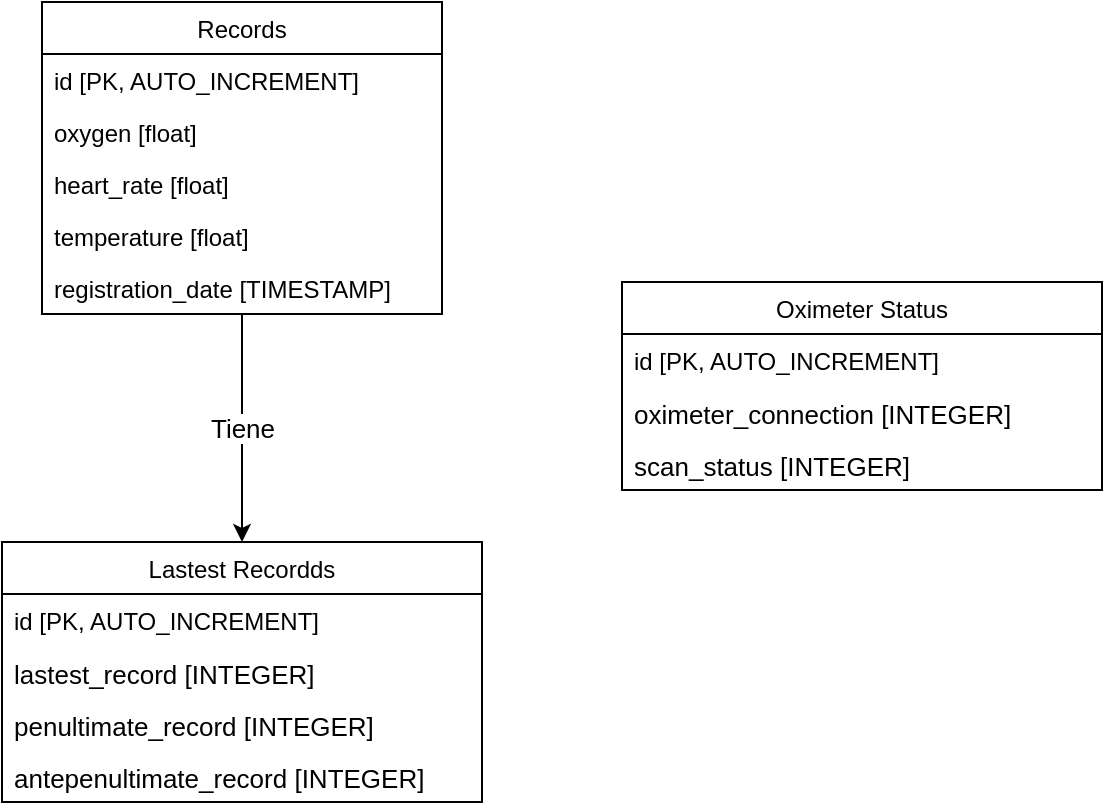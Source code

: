 <mxfile>
    <diagram id="4SFyvHmyIk-UYQoAIWJg" name="Página-1">
        <mxGraphModel dx="1034" dy="876" grid="1" gridSize="10" guides="1" tooltips="1" connect="1" arrows="1" fold="1" page="1" pageScale="1" pageWidth="827" pageHeight="1169" math="0" shadow="0">
            <root>
                <mxCell id="0"/>
                <mxCell id="1" parent="0"/>
                <mxCell id="2" value="Records" style="swimlane;fontStyle=0;childLayout=stackLayout;horizontal=1;startSize=26;fillColor=none;horizontalStack=0;resizeParent=1;resizeParentMax=0;resizeLast=0;collapsible=1;marginBottom=0;" vertex="1" parent="1">
                    <mxGeometry x="60" y="40" width="200" height="156" as="geometry">
                        <mxRectangle x="320" y="240" width="80" height="26" as="alternateBounds"/>
                    </mxGeometry>
                </mxCell>
                <mxCell id="3" value="id [PK, AUTO_INCREMENT]" style="text;strokeColor=none;fillColor=none;align=left;verticalAlign=top;spacingLeft=4;spacingRight=4;overflow=hidden;rotatable=0;points=[[0,0.5],[1,0.5]];portConstraint=eastwest;" vertex="1" parent="2">
                    <mxGeometry y="26" width="200" height="26" as="geometry"/>
                </mxCell>
                <mxCell id="4" value="oxygen [float]" style="text;strokeColor=none;fillColor=none;align=left;verticalAlign=top;spacingLeft=4;spacingRight=4;overflow=hidden;rotatable=0;points=[[0,0.5],[1,0.5]];portConstraint=eastwest;" vertex="1" parent="2">
                    <mxGeometry y="52" width="200" height="26" as="geometry"/>
                </mxCell>
                <mxCell id="5" value="heart_rate [float]" style="text;strokeColor=none;fillColor=none;align=left;verticalAlign=top;spacingLeft=4;spacingRight=4;overflow=hidden;rotatable=0;points=[[0,0.5],[1,0.5]];portConstraint=eastwest;" vertex="1" parent="2">
                    <mxGeometry y="78" width="200" height="26" as="geometry"/>
                </mxCell>
                <mxCell id="6" value="temperature [float]" style="text;strokeColor=none;fillColor=none;align=left;verticalAlign=top;spacingLeft=4;spacingRight=4;overflow=hidden;rotatable=0;points=[[0,0.5],[1,0.5]];portConstraint=eastwest;" vertex="1" parent="2">
                    <mxGeometry y="104" width="200" height="26" as="geometry"/>
                </mxCell>
                <mxCell id="7" value="registration_date [TIMESTAMP]" style="text;strokeColor=none;fillColor=none;align=left;verticalAlign=top;spacingLeft=4;spacingRight=4;overflow=hidden;rotatable=0;points=[[0,0.5],[1,0.5]];portConstraint=eastwest;" vertex="1" parent="2">
                    <mxGeometry y="130" width="200" height="26" as="geometry"/>
                </mxCell>
                <mxCell id="8" value="Lastest Recordds" style="swimlane;fontStyle=0;childLayout=stackLayout;horizontal=1;startSize=26;fillColor=none;horizontalStack=0;resizeParent=1;resizeParentMax=0;resizeLast=0;collapsible=1;marginBottom=0;" vertex="1" parent="1">
                    <mxGeometry x="40" y="310" width="240" height="130" as="geometry">
                        <mxRectangle x="320" y="240" width="80" height="26" as="alternateBounds"/>
                    </mxGeometry>
                </mxCell>
                <mxCell id="9" value="id [PK, AUTO_INCREMENT]" style="text;strokeColor=none;fillColor=none;align=left;verticalAlign=top;spacingLeft=4;spacingRight=4;overflow=hidden;rotatable=0;points=[[0,0.5],[1,0.5]];portConstraint=eastwest;" vertex="1" parent="8">
                    <mxGeometry y="26" width="240" height="26" as="geometry"/>
                </mxCell>
                <mxCell id="10" value="lastest_record [INTEGER]" style="text;strokeColor=none;fillColor=none;align=left;verticalAlign=top;spacingLeft=4;spacingRight=4;overflow=hidden;rotatable=0;points=[[0,0.5],[1,0.5]];portConstraint=eastwest;fontSize=13;" vertex="1" parent="8">
                    <mxGeometry y="52" width="240" height="26" as="geometry"/>
                </mxCell>
                <mxCell id="14" value="penultimate_record [INTEGER]" style="text;strokeColor=none;fillColor=none;align=left;verticalAlign=top;spacingLeft=4;spacingRight=4;overflow=hidden;rotatable=0;points=[[0,0.5],[1,0.5]];portConstraint=eastwest;fontSize=13;" vertex="1" parent="8">
                    <mxGeometry y="78" width="240" height="26" as="geometry"/>
                </mxCell>
                <mxCell id="17" value="antepenultimate_record [INTEGER]" style="text;strokeColor=none;fillColor=none;align=left;verticalAlign=top;spacingLeft=4;spacingRight=4;overflow=hidden;rotatable=0;points=[[0,0.5],[1,0.5]];portConstraint=eastwest;fontSize=13;" vertex="1" parent="8">
                    <mxGeometry y="104" width="240" height="26" as="geometry"/>
                </mxCell>
                <mxCell id="18" value="" style="endArrow=classic;html=1;fontSize=13;" edge="1" parent="1" source="7" target="8">
                    <mxGeometry relative="1" as="geometry">
                        <mxPoint x="130" y="320" as="sourcePoint"/>
                        <mxPoint x="170" y="280" as="targetPoint"/>
                        <Array as="points"/>
                    </mxGeometry>
                </mxCell>
                <mxCell id="19" value="Tiene" style="edgeLabel;resizable=0;html=1;align=center;verticalAlign=middle;fontSize=13;" connectable="0" vertex="1" parent="18">
                    <mxGeometry relative="1" as="geometry"/>
                </mxCell>
                <mxCell id="20" value="Oximeter Status" style="swimlane;fontStyle=0;childLayout=stackLayout;horizontal=1;startSize=26;fillColor=none;horizontalStack=0;resizeParent=1;resizeParentMax=0;resizeLast=0;collapsible=1;marginBottom=0;" vertex="1" parent="1">
                    <mxGeometry x="350" y="180" width="240" height="104" as="geometry">
                        <mxRectangle x="320" y="240" width="80" height="26" as="alternateBounds"/>
                    </mxGeometry>
                </mxCell>
                <mxCell id="21" value="id [PK, AUTO_INCREMENT]" style="text;strokeColor=none;fillColor=none;align=left;verticalAlign=top;spacingLeft=4;spacingRight=4;overflow=hidden;rotatable=0;points=[[0,0.5],[1,0.5]];portConstraint=eastwest;" vertex="1" parent="20">
                    <mxGeometry y="26" width="240" height="26" as="geometry"/>
                </mxCell>
                <mxCell id="22" value="oximeter_connection [INTEGER]" style="text;strokeColor=none;fillColor=none;align=left;verticalAlign=top;spacingLeft=4;spacingRight=4;overflow=hidden;rotatable=0;points=[[0,0.5],[1,0.5]];portConstraint=eastwest;fontSize=13;" vertex="1" parent="20">
                    <mxGeometry y="52" width="240" height="26" as="geometry"/>
                </mxCell>
                <mxCell id="23" value="scan_status [INTEGER]" style="text;strokeColor=none;fillColor=none;align=left;verticalAlign=top;spacingLeft=4;spacingRight=4;overflow=hidden;rotatable=0;points=[[0,0.5],[1,0.5]];portConstraint=eastwest;fontSize=13;" vertex="1" parent="20">
                    <mxGeometry y="78" width="240" height="26" as="geometry"/>
                </mxCell>
            </root>
        </mxGraphModel>
    </diagram>
</mxfile>